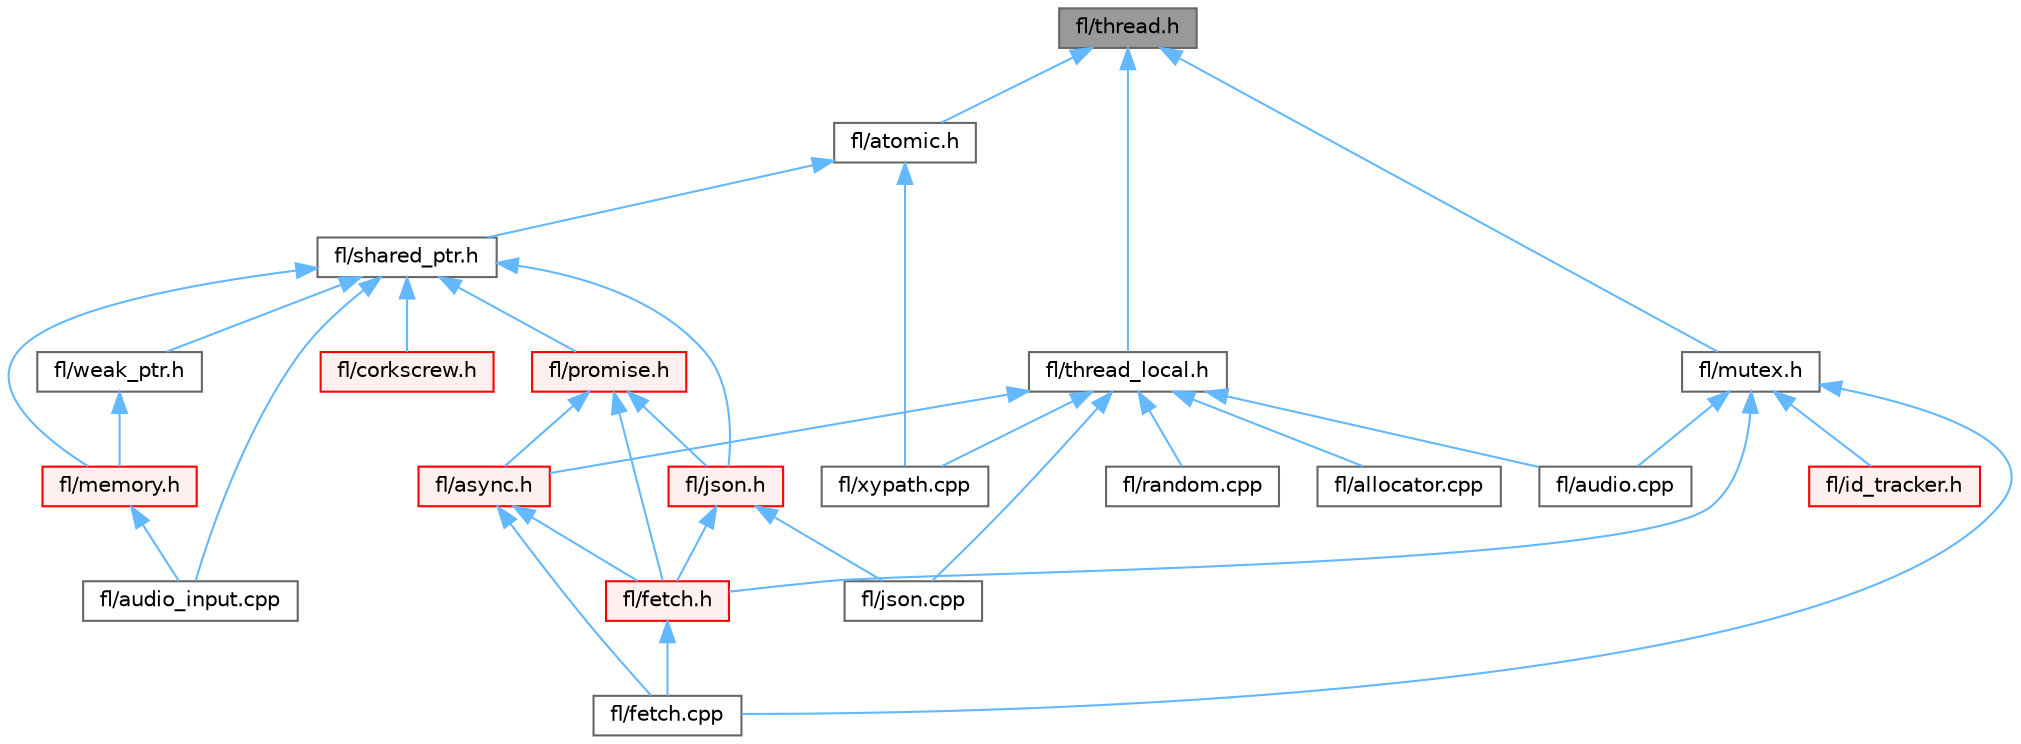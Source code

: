 digraph "fl/thread.h"
{
 // INTERACTIVE_SVG=YES
 // LATEX_PDF_SIZE
  bgcolor="transparent";
  edge [fontname=Helvetica,fontsize=10,labelfontname=Helvetica,labelfontsize=10];
  node [fontname=Helvetica,fontsize=10,shape=box,height=0.2,width=0.4];
  Node1 [id="Node000001",label="fl/thread.h",height=0.2,width=0.4,color="gray40", fillcolor="grey60", style="filled", fontcolor="black",tooltip=" "];
  Node1 -> Node2 [id="edge1_Node000001_Node000002",dir="back",color="steelblue1",style="solid",tooltip=" "];
  Node2 [id="Node000002",label="fl/atomic.h",height=0.2,width=0.4,color="grey40", fillcolor="white", style="filled",URL="$dd/d02/atomic_8h.html",tooltip=" "];
  Node2 -> Node3 [id="edge2_Node000002_Node000003",dir="back",color="steelblue1",style="solid",tooltip=" "];
  Node3 [id="Node000003",label="fl/shared_ptr.h",height=0.2,width=0.4,color="grey40", fillcolor="white", style="filled",URL="$df/d6a/shared__ptr_8h.html",tooltip=" "];
  Node3 -> Node4 [id="edge3_Node000003_Node000004",dir="back",color="steelblue1",style="solid",tooltip=" "];
  Node4 [id="Node000004",label="fl/audio_input.cpp",height=0.2,width=0.4,color="grey40", fillcolor="white", style="filled",URL="$d7/da3/audio__input_8cpp.html",tooltip=" "];
  Node3 -> Node5 [id="edge4_Node000003_Node000005",dir="back",color="steelblue1",style="solid",tooltip=" "];
  Node5 [id="Node000005",label="fl/corkscrew.h",height=0.2,width=0.4,color="red", fillcolor="#FFF0F0", style="filled",URL="$d1/dd4/src_2fl_2corkscrew_8h.html",tooltip="Corkscrew LED strip projection and rendering."];
  Node3 -> Node9 [id="edge5_Node000003_Node000009",dir="back",color="steelblue1",style="solid",tooltip=" "];
  Node9 [id="Node000009",label="fl/json.h",height=0.2,width=0.4,color="red", fillcolor="#FFF0F0", style="filled",URL="$d7/d91/fl_2json_8h.html",tooltip="FastLED's Elegant JSON Library: fl::Json"];
  Node9 -> Node13 [id="edge6_Node000009_Node000013",dir="back",color="steelblue1",style="solid",tooltip=" "];
  Node13 [id="Node000013",label="fl/fetch.h",height=0.2,width=0.4,color="red", fillcolor="#FFF0F0", style="filled",URL="$d6/d6a/fetch_8h.html",tooltip="Unified HTTP fetch API for FastLED (cross-platform)"];
  Node13 -> Node15 [id="edge7_Node000013_Node000015",dir="back",color="steelblue1",style="solid",tooltip=" "];
  Node15 [id="Node000015",label="fl/fetch.cpp",height=0.2,width=0.4,color="grey40", fillcolor="white", style="filled",URL="$d9/ddd/fetch_8cpp.html",tooltip=" "];
  Node9 -> Node17 [id="edge8_Node000009_Node000017",dir="back",color="steelblue1",style="solid",tooltip=" "];
  Node17 [id="Node000017",label="fl/json.cpp",height=0.2,width=0.4,color="grey40", fillcolor="white", style="filled",URL="$dd/d55/json_8cpp.html",tooltip=" "];
  Node3 -> Node193 [id="edge9_Node000003_Node000193",dir="back",color="steelblue1",style="solid",tooltip=" "];
  Node193 [id="Node000193",label="fl/memory.h",height=0.2,width=0.4,color="red", fillcolor="#FFF0F0", style="filled",URL="$dc/d18/memory_8h.html",tooltip=" "];
  Node193 -> Node4 [id="edge10_Node000193_Node000004",dir="back",color="steelblue1",style="solid",tooltip=" "];
  Node3 -> Node214 [id="edge11_Node000003_Node000214",dir="back",color="steelblue1",style="solid",tooltip=" "];
  Node214 [id="Node000214",label="fl/promise.h",height=0.2,width=0.4,color="red", fillcolor="#FFF0F0", style="filled",URL="$d6/d17/promise_8h.html",tooltip="Promise-based fluent API for FastLED - standalone async primitives."];
  Node214 -> Node204 [id="edge12_Node000214_Node000204",dir="back",color="steelblue1",style="solid",tooltip=" "];
  Node204 [id="Node000204",label="fl/async.h",height=0.2,width=0.4,color="red", fillcolor="#FFF0F0", style="filled",URL="$df/d4c/src_2fl_2async_8h.html",tooltip="Generic asynchronous task management for FastLED."];
  Node204 -> Node15 [id="edge13_Node000204_Node000015",dir="back",color="steelblue1",style="solid",tooltip=" "];
  Node204 -> Node13 [id="edge14_Node000204_Node000013",dir="back",color="steelblue1",style="solid",tooltip=" "];
  Node214 -> Node13 [id="edge15_Node000214_Node000013",dir="back",color="steelblue1",style="solid",tooltip=" "];
  Node214 -> Node9 [id="edge16_Node000214_Node000009",dir="back",color="steelblue1",style="solid",tooltip=" "];
  Node3 -> Node367 [id="edge17_Node000003_Node000367",dir="back",color="steelblue1",style="solid",tooltip=" "];
  Node367 [id="Node000367",label="fl/weak_ptr.h",height=0.2,width=0.4,color="grey40", fillcolor="white", style="filled",URL="$dc/db4/weak__ptr_8h.html",tooltip=" "];
  Node367 -> Node193 [id="edge18_Node000367_Node000193",dir="back",color="steelblue1",style="solid",tooltip=" "];
  Node2 -> Node213 [id="edge19_Node000002_Node000213",dir="back",color="steelblue1",style="solid",tooltip=" "];
  Node213 [id="Node000213",label="fl/xypath.cpp",height=0.2,width=0.4,color="grey40", fillcolor="white", style="filled",URL="$d4/d78/xypath_8cpp.html",tooltip=" "];
  Node1 -> Node371 [id="edge20_Node000001_Node000371",dir="back",color="steelblue1",style="solid",tooltip=" "];
  Node371 [id="Node000371",label="fl/mutex.h",height=0.2,width=0.4,color="grey40", fillcolor="white", style="filled",URL="$d0/df8/mutex_8h.html",tooltip=" "];
  Node371 -> Node195 [id="edge21_Node000371_Node000195",dir="back",color="steelblue1",style="solid",tooltip=" "];
  Node195 [id="Node000195",label="fl/audio.cpp",height=0.2,width=0.4,color="grey40", fillcolor="white", style="filled",URL="$d1/ddc/audio_8cpp.html",tooltip=" "];
  Node371 -> Node15 [id="edge22_Node000371_Node000015",dir="back",color="steelblue1",style="solid",tooltip=" "];
  Node371 -> Node13 [id="edge23_Node000371_Node000013",dir="back",color="steelblue1",style="solid",tooltip=" "];
  Node371 -> Node267 [id="edge24_Node000371_Node000267",dir="back",color="steelblue1",style="solid",tooltip=" "];
  Node267 [id="Node000267",label="fl/id_tracker.h",height=0.2,width=0.4,color="red", fillcolor="#FFF0F0", style="filled",URL="$df/d0a/id__tracker_8h.html",tooltip=" "];
  Node1 -> Node372 [id="edge25_Node000001_Node000372",dir="back",color="steelblue1",style="solid",tooltip=" "];
  Node372 [id="Node000372",label="fl/thread_local.h",height=0.2,width=0.4,color="grey40", fillcolor="white", style="filled",URL="$d8/d7a/thread__local_8h.html",tooltip=" "];
  Node372 -> Node279 [id="edge26_Node000372_Node000279",dir="back",color="steelblue1",style="solid",tooltip=" "];
  Node279 [id="Node000279",label="fl/allocator.cpp",height=0.2,width=0.4,color="grey40", fillcolor="white", style="filled",URL="$d6/d89/allocator_8cpp.html",tooltip=" "];
  Node372 -> Node204 [id="edge27_Node000372_Node000204",dir="back",color="steelblue1",style="solid",tooltip=" "];
  Node372 -> Node195 [id="edge28_Node000372_Node000195",dir="back",color="steelblue1",style="solid",tooltip=" "];
  Node372 -> Node17 [id="edge29_Node000372_Node000017",dir="back",color="steelblue1",style="solid",tooltip=" "];
  Node372 -> Node373 [id="edge30_Node000372_Node000373",dir="back",color="steelblue1",style="solid",tooltip=" "];
  Node373 [id="Node000373",label="fl/random.cpp",height=0.2,width=0.4,color="grey40", fillcolor="white", style="filled",URL="$de/daa/random_8cpp.html",tooltip=" "];
  Node372 -> Node213 [id="edge31_Node000372_Node000213",dir="back",color="steelblue1",style="solid",tooltip=" "];
}
